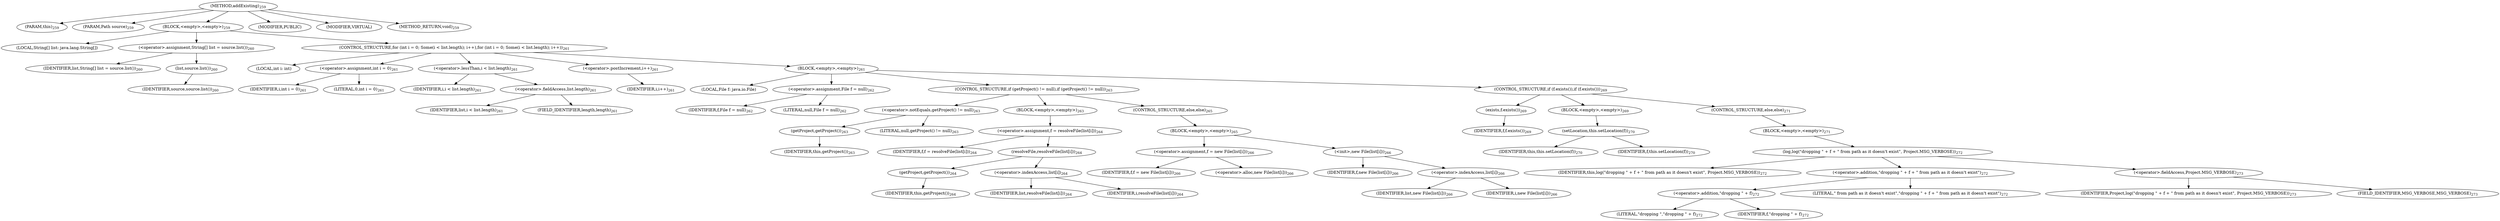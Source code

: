 digraph "addExisting" {  
"444" [label = <(METHOD,addExisting)<SUB>259</SUB>> ]
"59" [label = <(PARAM,this)<SUB>259</SUB>> ]
"445" [label = <(PARAM,Path source)<SUB>259</SUB>> ]
"446" [label = <(BLOCK,&lt;empty&gt;,&lt;empty&gt;)<SUB>259</SUB>> ]
"447" [label = <(LOCAL,String[] list: java.lang.String[])> ]
"448" [label = <(&lt;operator&gt;.assignment,String[] list = source.list())<SUB>260</SUB>> ]
"449" [label = <(IDENTIFIER,list,String[] list = source.list())<SUB>260</SUB>> ]
"450" [label = <(list,source.list())<SUB>260</SUB>> ]
"451" [label = <(IDENTIFIER,source,source.list())<SUB>260</SUB>> ]
"452" [label = <(CONTROL_STRUCTURE,for (int i = 0; Some(i &lt; list.length); i++),for (int i = 0; Some(i &lt; list.length); i++))<SUB>261</SUB>> ]
"453" [label = <(LOCAL,int i: int)> ]
"454" [label = <(&lt;operator&gt;.assignment,int i = 0)<SUB>261</SUB>> ]
"455" [label = <(IDENTIFIER,i,int i = 0)<SUB>261</SUB>> ]
"456" [label = <(LITERAL,0,int i = 0)<SUB>261</SUB>> ]
"457" [label = <(&lt;operator&gt;.lessThan,i &lt; list.length)<SUB>261</SUB>> ]
"458" [label = <(IDENTIFIER,i,i &lt; list.length)<SUB>261</SUB>> ]
"459" [label = <(&lt;operator&gt;.fieldAccess,list.length)<SUB>261</SUB>> ]
"460" [label = <(IDENTIFIER,list,i &lt; list.length)<SUB>261</SUB>> ]
"461" [label = <(FIELD_IDENTIFIER,length,length)<SUB>261</SUB>> ]
"462" [label = <(&lt;operator&gt;.postIncrement,i++)<SUB>261</SUB>> ]
"463" [label = <(IDENTIFIER,i,i++)<SUB>261</SUB>> ]
"464" [label = <(BLOCK,&lt;empty&gt;,&lt;empty&gt;)<SUB>261</SUB>> ]
"62" [label = <(LOCAL,File f: java.io.File)> ]
"465" [label = <(&lt;operator&gt;.assignment,File f = null)<SUB>262</SUB>> ]
"466" [label = <(IDENTIFIER,f,File f = null)<SUB>262</SUB>> ]
"467" [label = <(LITERAL,null,File f = null)<SUB>262</SUB>> ]
"468" [label = <(CONTROL_STRUCTURE,if (getProject() != null),if (getProject() != null))<SUB>263</SUB>> ]
"469" [label = <(&lt;operator&gt;.notEquals,getProject() != null)<SUB>263</SUB>> ]
"470" [label = <(getProject,getProject())<SUB>263</SUB>> ]
"58" [label = <(IDENTIFIER,this,getProject())<SUB>263</SUB>> ]
"471" [label = <(LITERAL,null,getProject() != null)<SUB>263</SUB>> ]
"472" [label = <(BLOCK,&lt;empty&gt;,&lt;empty&gt;)<SUB>263</SUB>> ]
"473" [label = <(&lt;operator&gt;.assignment,f = resolveFile(list[i]))<SUB>264</SUB>> ]
"474" [label = <(IDENTIFIER,f,f = resolveFile(list[i]))<SUB>264</SUB>> ]
"475" [label = <(resolveFile,resolveFile(list[i]))<SUB>264</SUB>> ]
"476" [label = <(getProject,getProject())<SUB>264</SUB>> ]
"60" [label = <(IDENTIFIER,this,getProject())<SUB>264</SUB>> ]
"477" [label = <(&lt;operator&gt;.indexAccess,list[i])<SUB>264</SUB>> ]
"478" [label = <(IDENTIFIER,list,resolveFile(list[i]))<SUB>264</SUB>> ]
"479" [label = <(IDENTIFIER,i,resolveFile(list[i]))<SUB>264</SUB>> ]
"480" [label = <(CONTROL_STRUCTURE,else,else)<SUB>265</SUB>> ]
"481" [label = <(BLOCK,&lt;empty&gt;,&lt;empty&gt;)<SUB>265</SUB>> ]
"482" [label = <(&lt;operator&gt;.assignment,f = new File(list[i]))<SUB>266</SUB>> ]
"483" [label = <(IDENTIFIER,f,f = new File(list[i]))<SUB>266</SUB>> ]
"484" [label = <(&lt;operator&gt;.alloc,new File(list[i]))<SUB>266</SUB>> ]
"485" [label = <(&lt;init&gt;,new File(list[i]))<SUB>266</SUB>> ]
"61" [label = <(IDENTIFIER,f,new File(list[i]))<SUB>266</SUB>> ]
"486" [label = <(&lt;operator&gt;.indexAccess,list[i])<SUB>266</SUB>> ]
"487" [label = <(IDENTIFIER,list,new File(list[i]))<SUB>266</SUB>> ]
"488" [label = <(IDENTIFIER,i,new File(list[i]))<SUB>266</SUB>> ]
"489" [label = <(CONTROL_STRUCTURE,if (f.exists()),if (f.exists()))<SUB>269</SUB>> ]
"490" [label = <(exists,f.exists())<SUB>269</SUB>> ]
"491" [label = <(IDENTIFIER,f,f.exists())<SUB>269</SUB>> ]
"492" [label = <(BLOCK,&lt;empty&gt;,&lt;empty&gt;)<SUB>269</SUB>> ]
"493" [label = <(setLocation,this.setLocation(f))<SUB>270</SUB>> ]
"63" [label = <(IDENTIFIER,this,this.setLocation(f))<SUB>270</SUB>> ]
"494" [label = <(IDENTIFIER,f,this.setLocation(f))<SUB>270</SUB>> ]
"495" [label = <(CONTROL_STRUCTURE,else,else)<SUB>271</SUB>> ]
"496" [label = <(BLOCK,&lt;empty&gt;,&lt;empty&gt;)<SUB>271</SUB>> ]
"497" [label = <(log,log(&quot;dropping &quot; + f + &quot; from path as it doesn't exist&quot;, Project.MSG_VERBOSE))<SUB>272</SUB>> ]
"64" [label = <(IDENTIFIER,this,log(&quot;dropping &quot; + f + &quot; from path as it doesn't exist&quot;, Project.MSG_VERBOSE))<SUB>272</SUB>> ]
"498" [label = <(&lt;operator&gt;.addition,&quot;dropping &quot; + f + &quot; from path as it doesn't exist&quot;)<SUB>272</SUB>> ]
"499" [label = <(&lt;operator&gt;.addition,&quot;dropping &quot; + f)<SUB>272</SUB>> ]
"500" [label = <(LITERAL,&quot;dropping &quot;,&quot;dropping &quot; + f)<SUB>272</SUB>> ]
"501" [label = <(IDENTIFIER,f,&quot;dropping &quot; + f)<SUB>272</SUB>> ]
"502" [label = <(LITERAL,&quot; from path as it doesn't exist&quot;,&quot;dropping &quot; + f + &quot; from path as it doesn't exist&quot;)<SUB>272</SUB>> ]
"503" [label = <(&lt;operator&gt;.fieldAccess,Project.MSG_VERBOSE)<SUB>273</SUB>> ]
"504" [label = <(IDENTIFIER,Project,log(&quot;dropping &quot; + f + &quot; from path as it doesn't exist&quot;, Project.MSG_VERBOSE))<SUB>273</SUB>> ]
"505" [label = <(FIELD_IDENTIFIER,MSG_VERBOSE,MSG_VERBOSE)<SUB>273</SUB>> ]
"506" [label = <(MODIFIER,PUBLIC)> ]
"507" [label = <(MODIFIER,VIRTUAL)> ]
"508" [label = <(METHOD_RETURN,void)<SUB>259</SUB>> ]
  "444" -> "59" 
  "444" -> "445" 
  "444" -> "446" 
  "444" -> "506" 
  "444" -> "507" 
  "444" -> "508" 
  "446" -> "447" 
  "446" -> "448" 
  "446" -> "452" 
  "448" -> "449" 
  "448" -> "450" 
  "450" -> "451" 
  "452" -> "453" 
  "452" -> "454" 
  "452" -> "457" 
  "452" -> "462" 
  "452" -> "464" 
  "454" -> "455" 
  "454" -> "456" 
  "457" -> "458" 
  "457" -> "459" 
  "459" -> "460" 
  "459" -> "461" 
  "462" -> "463" 
  "464" -> "62" 
  "464" -> "465" 
  "464" -> "468" 
  "464" -> "489" 
  "465" -> "466" 
  "465" -> "467" 
  "468" -> "469" 
  "468" -> "472" 
  "468" -> "480" 
  "469" -> "470" 
  "469" -> "471" 
  "470" -> "58" 
  "472" -> "473" 
  "473" -> "474" 
  "473" -> "475" 
  "475" -> "476" 
  "475" -> "477" 
  "476" -> "60" 
  "477" -> "478" 
  "477" -> "479" 
  "480" -> "481" 
  "481" -> "482" 
  "481" -> "485" 
  "482" -> "483" 
  "482" -> "484" 
  "485" -> "61" 
  "485" -> "486" 
  "486" -> "487" 
  "486" -> "488" 
  "489" -> "490" 
  "489" -> "492" 
  "489" -> "495" 
  "490" -> "491" 
  "492" -> "493" 
  "493" -> "63" 
  "493" -> "494" 
  "495" -> "496" 
  "496" -> "497" 
  "497" -> "64" 
  "497" -> "498" 
  "497" -> "503" 
  "498" -> "499" 
  "498" -> "502" 
  "499" -> "500" 
  "499" -> "501" 
  "503" -> "504" 
  "503" -> "505" 
}
